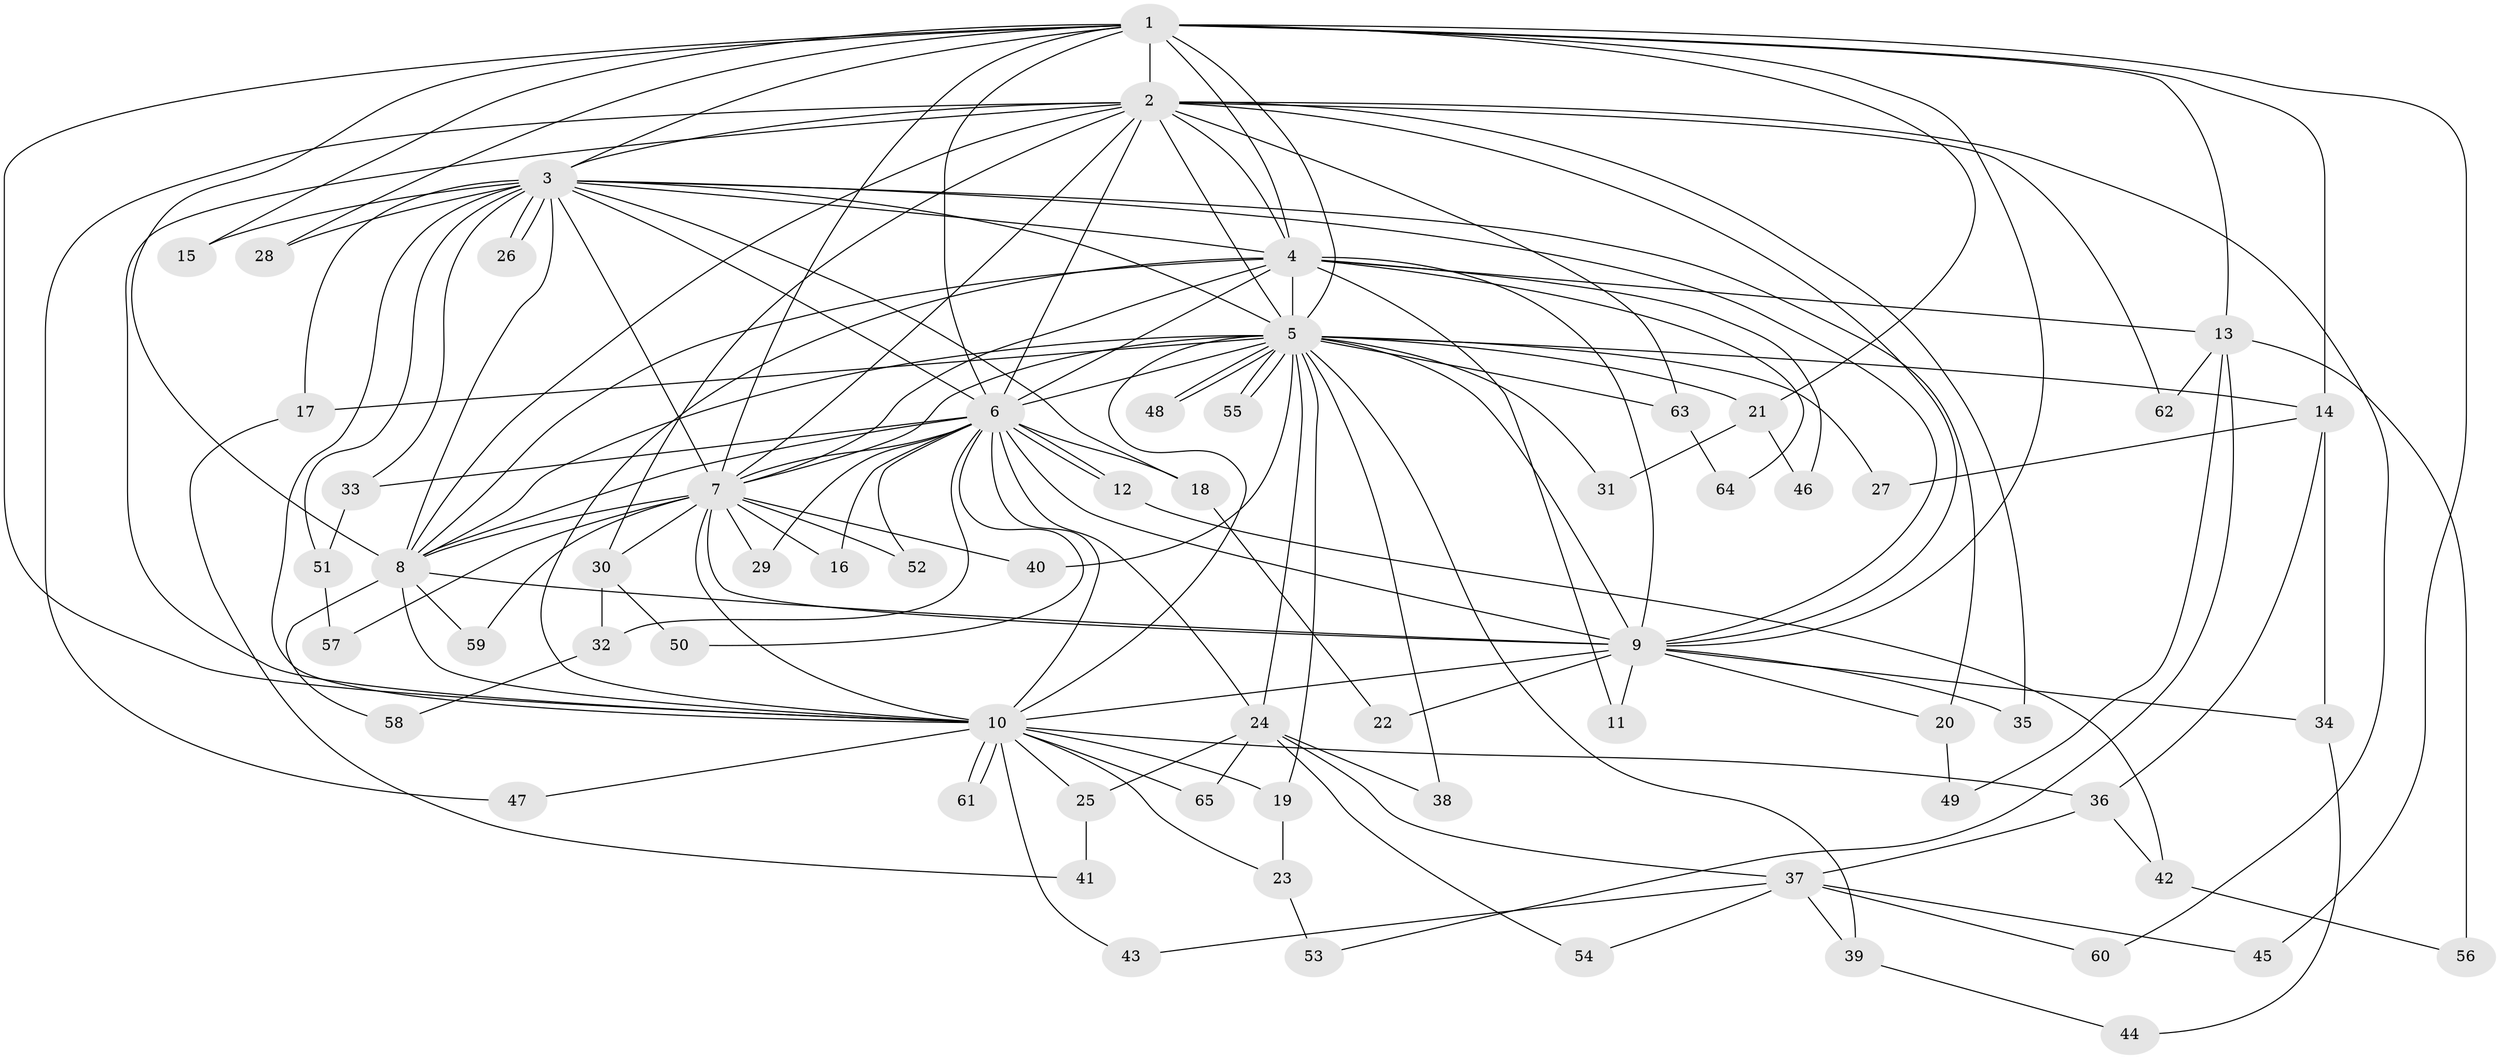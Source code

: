 // coarse degree distribution, {1: 0.631578947368421, 2: 0.15789473684210525, 11: 0.05263157894736842, 6: 0.10526315789473684, 7: 0.05263157894736842}
// Generated by graph-tools (version 1.1) at 2025/47/03/04/25 21:47:43]
// undirected, 65 vertices, 155 edges
graph export_dot {
graph [start="1"]
  node [color=gray90,style=filled];
  1;
  2;
  3;
  4;
  5;
  6;
  7;
  8;
  9;
  10;
  11;
  12;
  13;
  14;
  15;
  16;
  17;
  18;
  19;
  20;
  21;
  22;
  23;
  24;
  25;
  26;
  27;
  28;
  29;
  30;
  31;
  32;
  33;
  34;
  35;
  36;
  37;
  38;
  39;
  40;
  41;
  42;
  43;
  44;
  45;
  46;
  47;
  48;
  49;
  50;
  51;
  52;
  53;
  54;
  55;
  56;
  57;
  58;
  59;
  60;
  61;
  62;
  63;
  64;
  65;
  1 -- 2;
  1 -- 3;
  1 -- 4;
  1 -- 5;
  1 -- 6;
  1 -- 7;
  1 -- 8;
  1 -- 9;
  1 -- 10;
  1 -- 13;
  1 -- 14;
  1 -- 15;
  1 -- 21;
  1 -- 28;
  1 -- 45;
  2 -- 3;
  2 -- 4;
  2 -- 5;
  2 -- 6;
  2 -- 7;
  2 -- 8;
  2 -- 9;
  2 -- 10;
  2 -- 30;
  2 -- 35;
  2 -- 47;
  2 -- 60;
  2 -- 62;
  2 -- 63;
  3 -- 4;
  3 -- 5;
  3 -- 6;
  3 -- 7;
  3 -- 8;
  3 -- 9;
  3 -- 10;
  3 -- 15;
  3 -- 17;
  3 -- 18;
  3 -- 20;
  3 -- 26;
  3 -- 26;
  3 -- 28;
  3 -- 33;
  3 -- 51;
  4 -- 5;
  4 -- 6;
  4 -- 7;
  4 -- 8;
  4 -- 9;
  4 -- 10;
  4 -- 11;
  4 -- 13;
  4 -- 46;
  4 -- 64;
  5 -- 6;
  5 -- 7;
  5 -- 8;
  5 -- 9;
  5 -- 10;
  5 -- 14;
  5 -- 17;
  5 -- 19;
  5 -- 21;
  5 -- 24;
  5 -- 27;
  5 -- 31;
  5 -- 38;
  5 -- 39;
  5 -- 40;
  5 -- 48;
  5 -- 48;
  5 -- 55;
  5 -- 55;
  5 -- 63;
  6 -- 7;
  6 -- 8;
  6 -- 9;
  6 -- 10;
  6 -- 12;
  6 -- 12;
  6 -- 16;
  6 -- 18;
  6 -- 24;
  6 -- 29;
  6 -- 32;
  6 -- 33;
  6 -- 50;
  6 -- 52;
  7 -- 8;
  7 -- 9;
  7 -- 10;
  7 -- 16;
  7 -- 29;
  7 -- 30;
  7 -- 40;
  7 -- 52;
  7 -- 57;
  7 -- 59;
  8 -- 9;
  8 -- 10;
  8 -- 58;
  8 -- 59;
  9 -- 10;
  9 -- 11;
  9 -- 20;
  9 -- 22;
  9 -- 34;
  9 -- 35;
  10 -- 19;
  10 -- 23;
  10 -- 25;
  10 -- 36;
  10 -- 43;
  10 -- 47;
  10 -- 61;
  10 -- 61;
  10 -- 65;
  12 -- 42;
  13 -- 49;
  13 -- 53;
  13 -- 56;
  13 -- 62;
  14 -- 27;
  14 -- 34;
  14 -- 36;
  17 -- 41;
  18 -- 22;
  19 -- 23;
  20 -- 49;
  21 -- 31;
  21 -- 46;
  23 -- 53;
  24 -- 25;
  24 -- 37;
  24 -- 38;
  24 -- 54;
  24 -- 65;
  25 -- 41;
  30 -- 32;
  30 -- 50;
  32 -- 58;
  33 -- 51;
  34 -- 44;
  36 -- 37;
  36 -- 42;
  37 -- 39;
  37 -- 43;
  37 -- 45;
  37 -- 54;
  37 -- 60;
  39 -- 44;
  42 -- 56;
  51 -- 57;
  63 -- 64;
}
